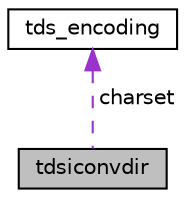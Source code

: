 digraph "tdsiconvdir"
{
 // LATEX_PDF_SIZE
  edge [fontname="Helvetica",fontsize="10",labelfontname="Helvetica",labelfontsize="10"];
  node [fontname="Helvetica",fontsize="10",shape=record];
  Node1 [label="tdsiconvdir",height=0.2,width=0.4,color="black", fillcolor="grey75", style="filled", fontcolor="black",tooltip=" "];
  Node2 -> Node1 [dir="back",color="darkorchid3",fontsize="10",style="dashed",label=" charset" ,fontname="Helvetica"];
  Node2 [label="tds_encoding",height=0.2,width=0.4,color="black", fillcolor="white", style="filled",URL="$a01163.html",tooltip="Information relevant to libiconv."];
}
